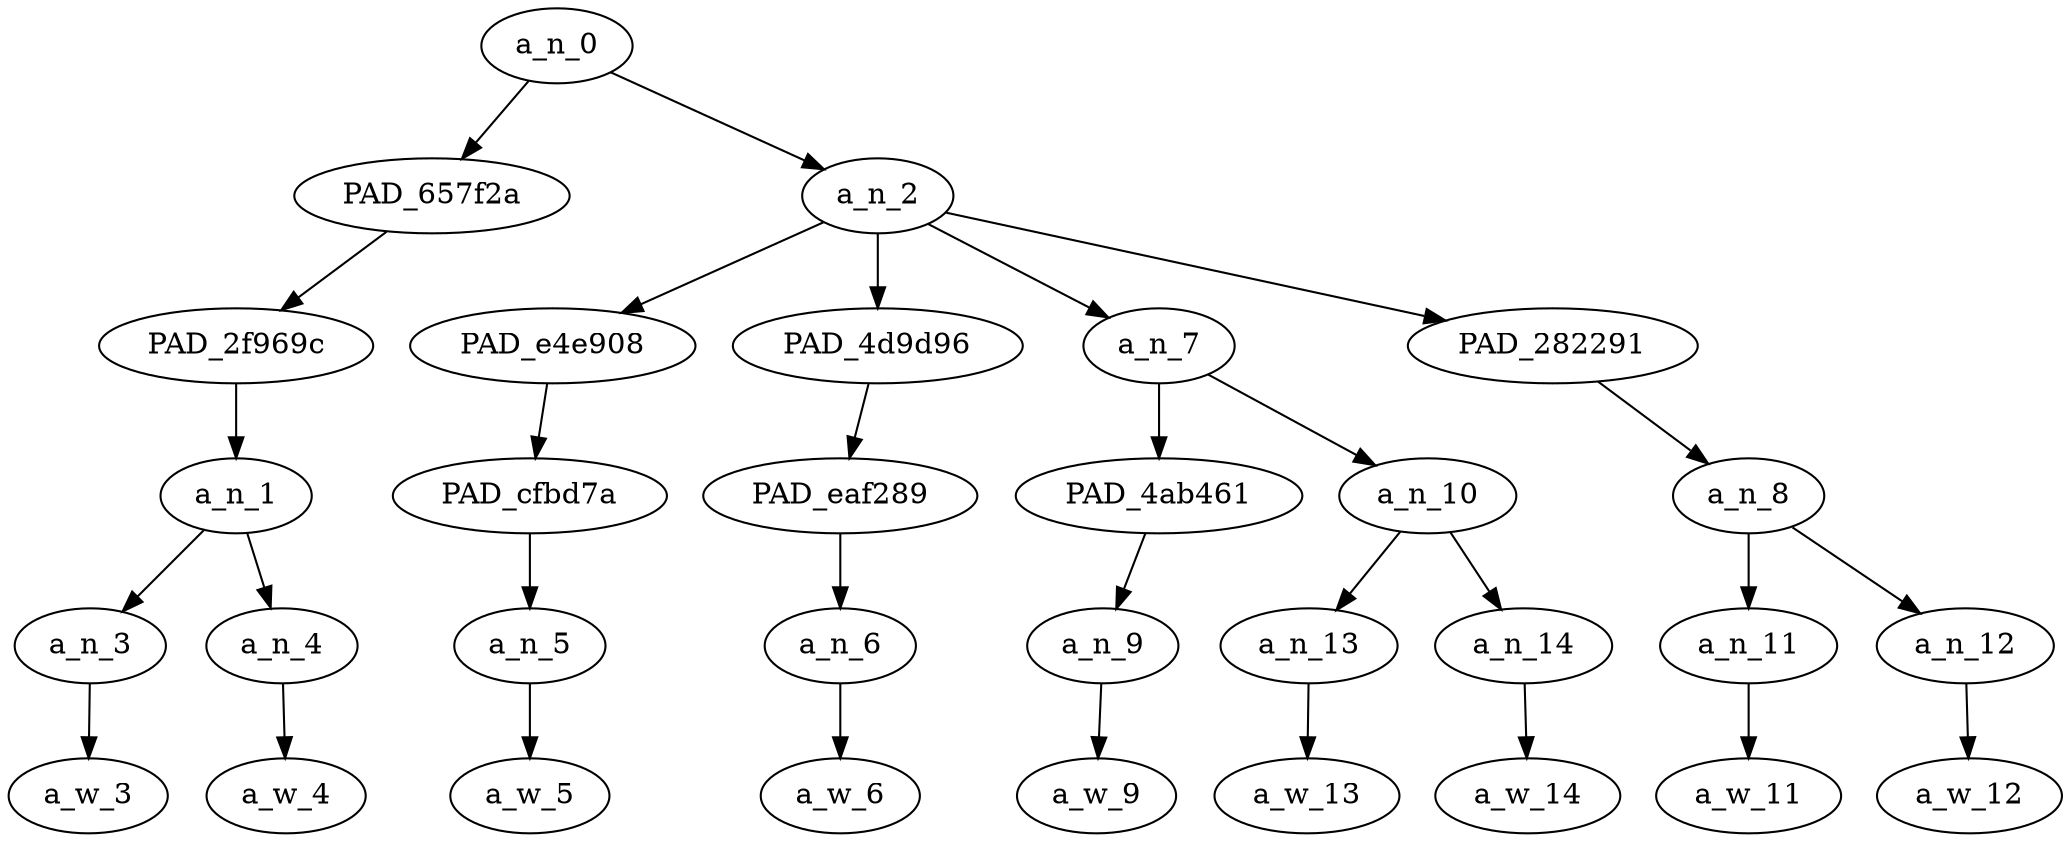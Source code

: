 strict digraph "" {
	a_n_0	[div_dir=1,
		index=0,
		level=5,
		pos="2.40625,5!",
		text_span="[0, 1, 2, 3, 4, 5, 6, 7, 8]",
		value=1.00000003];
	PAD_657f2a	[div_dir=1,
		index=0,
		level=4,
		pos="0.5,4!",
		text_span="[0, 1]",
		value=0.17182125];
	a_n_0 -> PAD_657f2a;
	a_n_2	[div_dir=1,
		index=1,
		level=4,
		pos="4.3125,4!",
		text_span="[2, 3, 4, 5, 6, 7, 8]",
		value=0.82762760];
	a_n_0 -> a_n_2;
	PAD_2f969c	[div_dir=1,
		index=0,
		level=3,
		pos="0.5,3!",
		text_span="[0, 1]",
		value=0.17182125];
	PAD_657f2a -> PAD_2f969c;
	a_n_1	[div_dir=1,
		index=0,
		level=2,
		pos="0.5,2!",
		text_span="[0, 1]",
		value=0.17182125];
	PAD_2f969c -> a_n_1;
	a_n_3	[div_dir=-1,
		index=0,
		level=1,
		pos="0.0,1!",
		text_span="[0]",
		value=0.09195758];
	a_n_1 -> a_n_3;
	a_n_4	[div_dir=1,
		index=1,
		level=1,
		pos="1.0,1!",
		text_span="[1]",
		value=0.07972107];
	a_n_1 -> a_n_4;
	a_w_3	[div_dir=0,
		index=0,
		level=0,
		pos="0,0!",
		text_span="[0]",
		value=you];
	a_n_3 -> a_w_3;
	a_w_4	[div_dir=0,
		index=1,
		level=0,
		pos="1,0!",
		text_span="[1]",
		value=all];
	a_n_4 -> a_w_4;
	PAD_e4e908	[div_dir=1,
		index=1,
		level=3,
		pos="2.0,3!",
		text_span="[2]",
		value=0.09492446];
	a_n_2 -> PAD_e4e908;
	PAD_4d9d96	[div_dir=1,
		index=2,
		level=3,
		pos="3.0,3!",
		text_span="[3]",
		value=0.23992489];
	a_n_2 -> PAD_4d9d96;
	a_n_7	[div_dir=1,
		index=3,
		level=3,
		pos="4.75,3!",
		text_span="[4, 5, 6]",
		value=0.26975265];
	a_n_2 -> a_n_7;
	PAD_282291	[div_dir=-1,
		index=4,
		level=3,
		pos="7.5,3!",
		text_span="[7, 8]",
		value=0.22247605];
	a_n_2 -> PAD_282291;
	PAD_cfbd7a	[div_dir=1,
		index=1,
		level=2,
		pos="2.0,2!",
		text_span="[2]",
		value=0.09492446];
	PAD_e4e908 -> PAD_cfbd7a;
	a_n_5	[div_dir=1,
		index=2,
		level=1,
		pos="2.0,1!",
		text_span="[2]",
		value=0.09492446];
	PAD_cfbd7a -> a_n_5;
	a_w_5	[div_dir=0,
		index=2,
		level=0,
		pos="2,0!",
		text_span="[2]",
		value=taking];
	a_n_5 -> a_w_5;
	PAD_eaf289	[div_dir=1,
		index=2,
		level=2,
		pos="3.0,2!",
		text_span="[3]",
		value=0.23992489];
	PAD_4d9d96 -> PAD_eaf289;
	a_n_6	[div_dir=1,
		index=3,
		level=1,
		pos="3.0,1!",
		text_span="[3]",
		value=0.23992489];
	PAD_eaf289 -> a_n_6;
	a_w_6	[div_dir=0,
		index=3,
		level=0,
		pos="3,0!",
		text_span="[3]",
		value=harassment];
	a_n_6 -> a_w_6;
	PAD_4ab461	[div_dir=1,
		index=3,
		level=2,
		pos="4.0,2!",
		text_span="[4]",
		value=0.07312356];
	a_n_7 -> PAD_4ab461;
	a_n_10	[div_dir=1,
		index=4,
		level=2,
		pos="5.5,2!",
		text_span="[5, 6]",
		value=0.19622622];
	a_n_7 -> a_n_10;
	a_n_9	[div_dir=1,
		index=4,
		level=1,
		pos="4.0,1!",
		text_span="[4]",
		value=0.07312356];
	PAD_4ab461 -> a_n_9;
	a_w_9	[div_dir=0,
		index=4,
		level=0,
		pos="4,0!",
		text_span="[4]",
		value=to];
	a_n_9 -> a_w_9;
	a_n_13	[div_dir=-1,
		index=5,
		level=1,
		pos="5.0,1!",
		text_span="[5]",
		value=0.09235175];
	a_n_10 -> a_n_13;
	a_n_14	[div_dir=1,
		index=6,
		level=1,
		pos="6.0,1!",
		text_span="[6]",
		value=0.10347583];
	a_n_10 -> a_n_14;
	a_w_13	[div_dir=0,
		index=5,
		level=0,
		pos="5,0!",
		text_span="[5]",
		value=another];
	a_n_13 -> a_w_13;
	a_w_14	[div_dir=0,
		index=6,
		level=0,
		pos="6,0!",
		text_span="[6]",
		value=level];
	a_n_14 -> a_w_14;
	a_n_8	[div_dir=-1,
		index=5,
		level=2,
		pos="7.5,2!",
		text_span="[7, 8]",
		value=0.22247605];
	PAD_282291 -> a_n_8;
	a_n_11	[div_dir=-1,
		index=7,
		level=1,
		pos="7.0,1!",
		text_span="[7]",
		value=0.09273442];
	a_n_8 -> a_n_11;
	a_n_12	[div_dir=-1,
		index=8,
		level=1,
		pos="8.0,1!",
		text_span="[8]",
		value=0.12943041];
	a_n_8 -> a_n_12;
	a_w_11	[div_dir=0,
		index=7,
		level=0,
		pos="7,0!",
		text_span="[7]",
		value=out];
	a_n_11 -> a_w_11;
	a_w_12	[div_dir=0,
		index=8,
		level=0,
		pos="8,0!",
		text_span="[8]",
		value=here];
	a_n_12 -> a_w_12;
}
